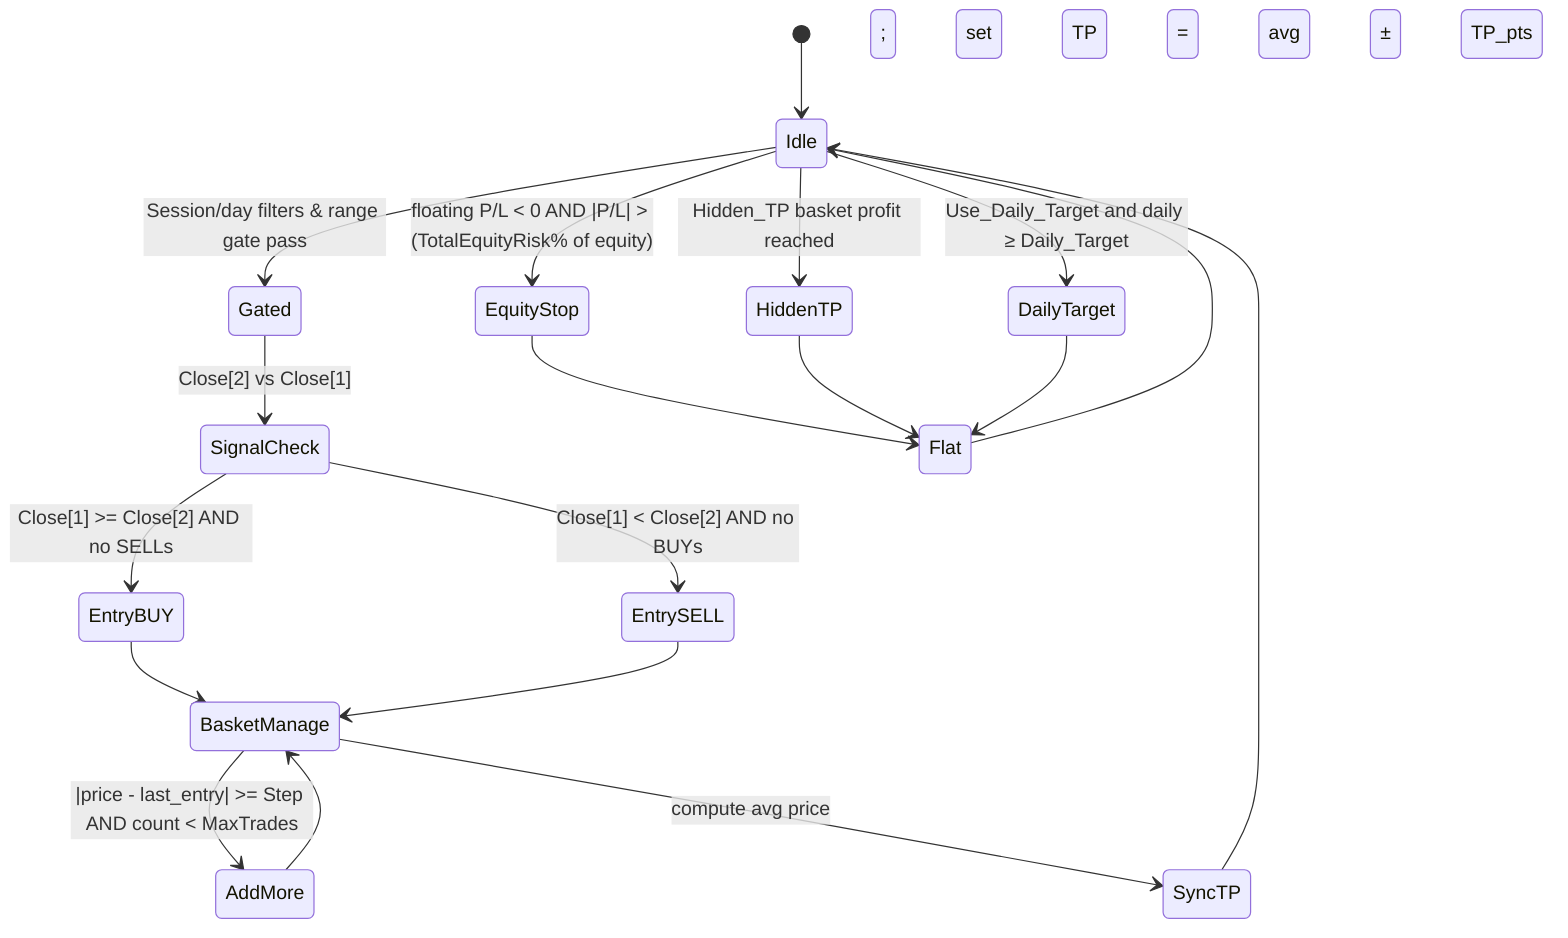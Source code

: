 stateDiagram-v2
    [*] --> Idle
    Idle --> Gated : Session/day filters & range gate pass
    Gated --> SignalCheck : Close[2] vs Close[1]
    SignalCheck --> EntryBUY : Close[1] >= Close[2] AND no SELLs
    SignalCheck --> EntrySELL : Close[1] < Close[2] AND no BUYs
    EntryBUY --> BasketManage
    EntrySELL --> BasketManage
    BasketManage --> AddMore : |price - last_entry| >= Step AND count < MaxTrades
    AddMore --> BasketManage
    BasketManage --> SyncTP : compute avg price; set TP = avg ± TP_pts
    SyncTP --> Idle
    Idle --> EquityStop : floating P/L < 0 AND |P/L| > (TotalEquityRisk% of equity)
    Idle --> HiddenTP : Hidden_TP basket profit reached
    Idle --> DailyTarget : Use_Daily_Target and daily ≥ Daily_Target
    EquityStop --> Flat
    HiddenTP --> Flat
    DailyTarget --> Flat
    Flat --> Idle